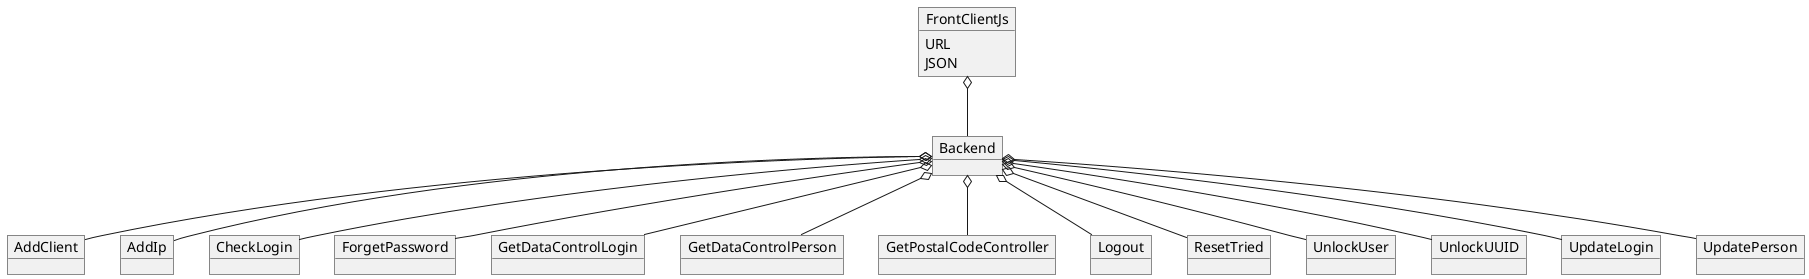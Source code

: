@startuml FrontClientJs

object FrontClientJs{
    URL
    JSON
}
object Backend{
}
object AddClient{

}
object AddIp{

}
object CheckLogin{

}
object ForgetPassword{
}
object GetDataControlLogin{
}
object GetDataControlPerson{
}
object GetPostalCodeController{
}
object Logout{
}
object ResetTried{
}
object UnlockUser{
}
object UnlockUUID{
}
object UpdateLogin{
}

object UpdatePerson{
}
FrontClientJs o--Backend 

Backend o-- AddClient
Backend o-- AddIp
Backend o-- CheckLogin
Backend o-- ForgetPassword
Backend o-- GetDataControlLogin
Backend o-- GetDataControlPerson
Backend o-- GetPostalCodeController
Backend o-- Logout
Backend o-- ResetTried
Backend o-- UnlockUser
Backend o-- UnlockUUID
Backend o-- UpdateLogin
Backend o-- UpdatePerson
@enduml